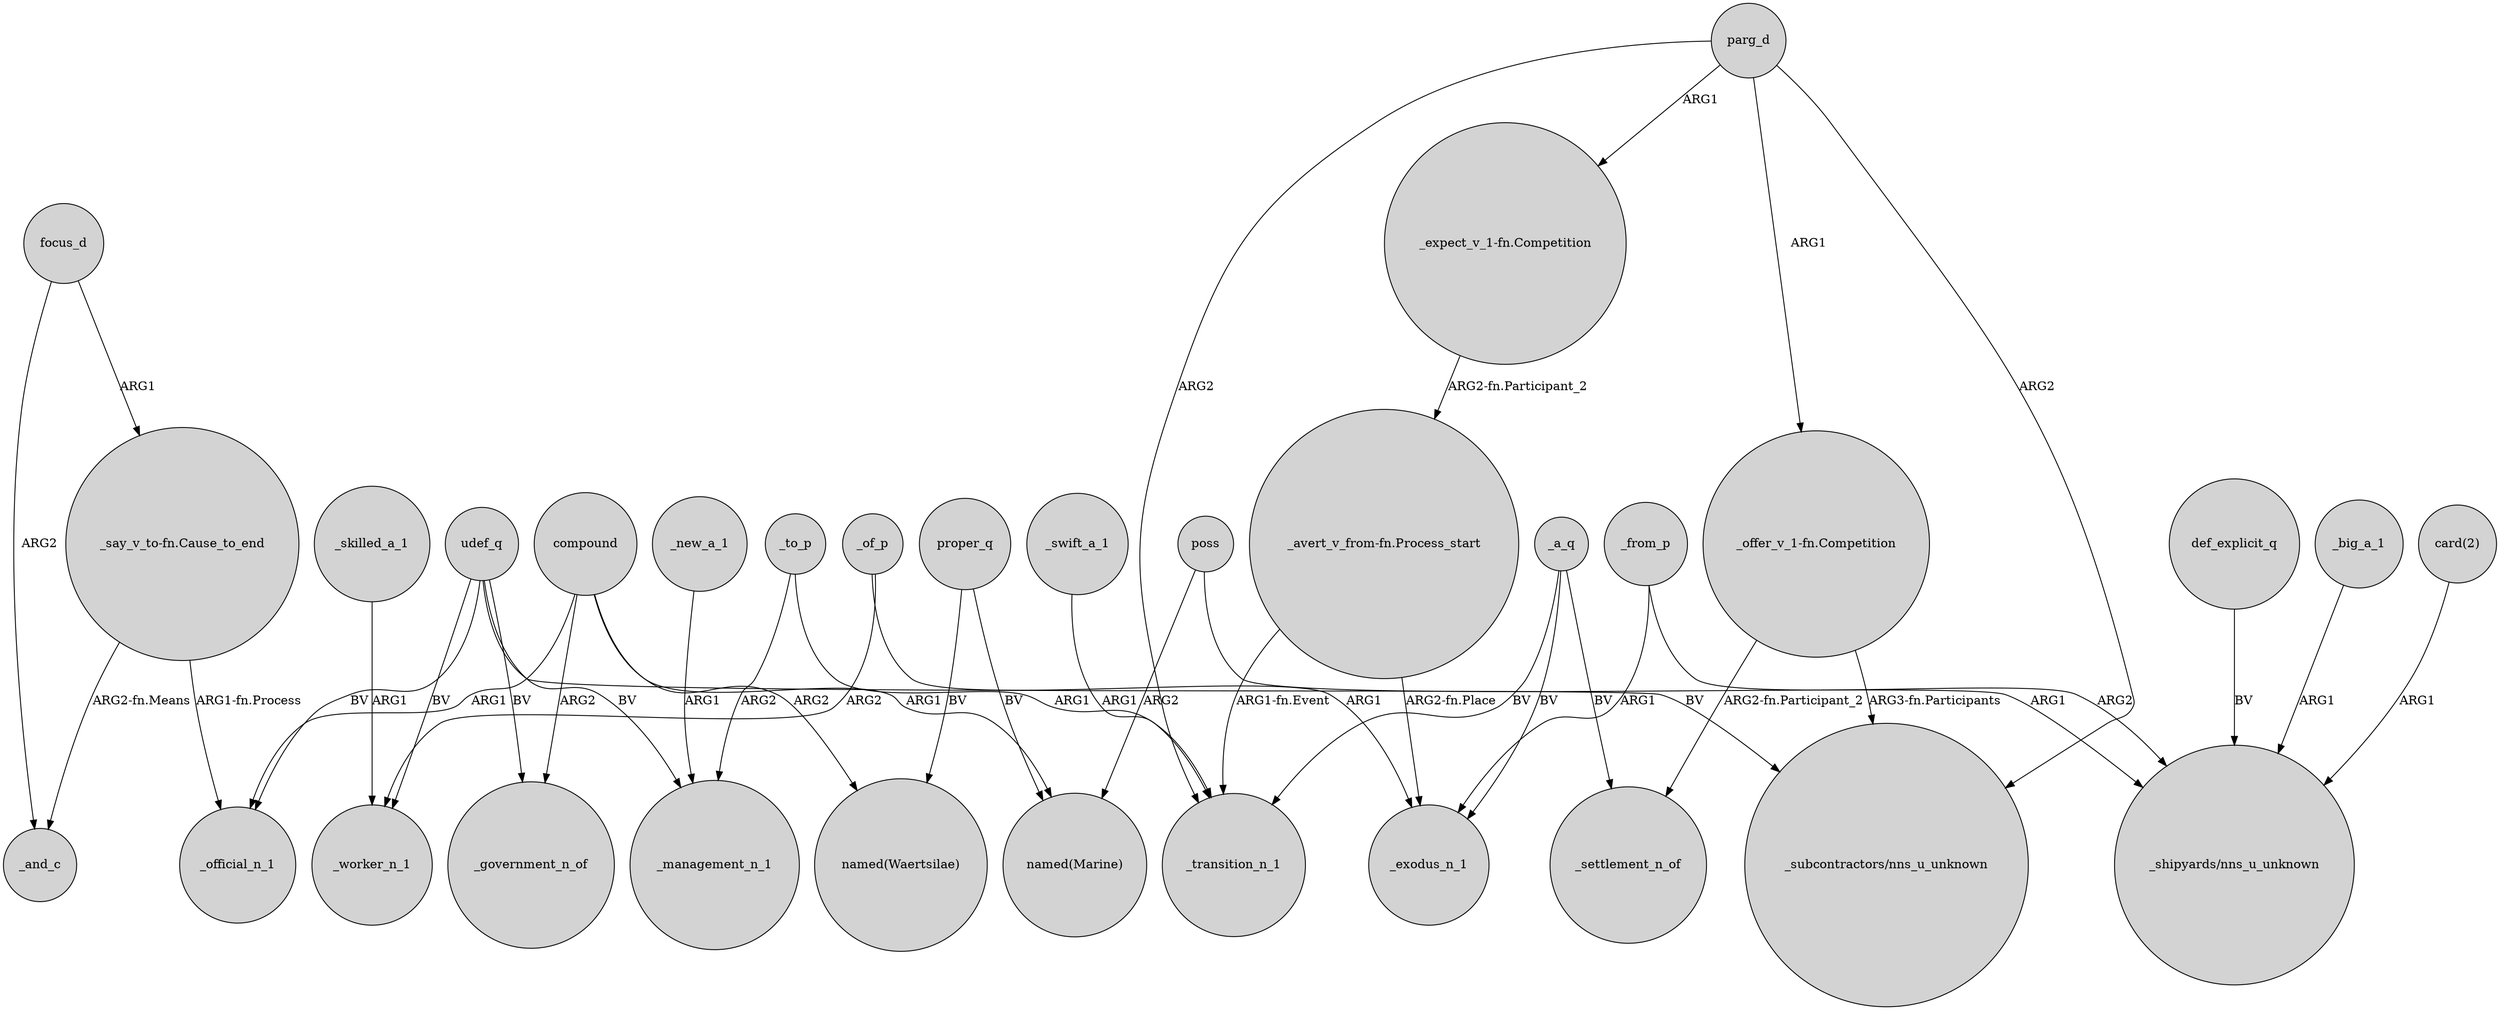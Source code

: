 digraph {
	node [shape=circle style=filled]
	_to_p -> _transition_n_1 [label=ARG1]
	proper_q -> "named(Marine)" [label=BV]
	"_say_v_to-fn.Cause_to_end" -> _official_n_1 [label="ARG1-fn.Process"]
	compound -> _government_n_of [label=ARG2]
	udef_q -> _government_n_of [label=BV]
	"_say_v_to-fn.Cause_to_end" -> _and_c [label="ARG2-fn.Means"]
	poss -> "_shipyards/nns_u_unknown" [label=ARG1]
	focus_d -> "_say_v_to-fn.Cause_to_end" [label=ARG1]
	_of_p -> _exodus_n_1 [label=ARG1]
	_a_q -> _exodus_n_1 [label=BV]
	_of_p -> _worker_n_1 [label=ARG2]
	compound -> "named(Marine)" [label=ARG1]
	poss -> "named(Marine)" [label=ARG2]
	_new_a_1 -> _management_n_1 [label=ARG1]
	_from_p -> "_shipyards/nns_u_unknown" [label=ARG2]
	proper_q -> "named(Waertsilae)" [label=BV]
	"_avert_v_from-fn.Process_start" -> _exodus_n_1 [label="ARG2-fn.Place"]
	parg_d -> _transition_n_1 [label=ARG2]
	udef_q -> _management_n_1 [label=BV]
	_a_q -> _settlement_n_of [label=BV]
	parg_d -> "_offer_v_1-fn.Competition" [label=ARG1]
	_big_a_1 -> "_shipyards/nns_u_unknown" [label=ARG1]
	udef_q -> "_subcontractors/nns_u_unknown" [label=BV]
	udef_q -> _worker_n_1 [label=BV]
	"_offer_v_1-fn.Competition" -> _settlement_n_of [label="ARG2-fn.Participant_2"]
	_from_p -> _exodus_n_1 [label=ARG1]
	compound -> _official_n_1 [label=ARG1]
	_a_q -> _transition_n_1 [label=BV]
	"_offer_v_1-fn.Competition" -> "_subcontractors/nns_u_unknown" [label="ARG3-fn.Participants"]
	"card(2)" -> "_shipyards/nns_u_unknown" [label=ARG1]
	parg_d -> "_expect_v_1-fn.Competition" [label=ARG1]
	_swift_a_1 -> _transition_n_1 [label=ARG1]
	_to_p -> _management_n_1 [label=ARG2]
	_skilled_a_1 -> _worker_n_1 [label=ARG1]
	"_expect_v_1-fn.Competition" -> "_avert_v_from-fn.Process_start" [label="ARG2-fn.Participant_2"]
	def_explicit_q -> "_shipyards/nns_u_unknown" [label=BV]
	"_avert_v_from-fn.Process_start" -> _transition_n_1 [label="ARG1-fn.Event"]
	udef_q -> _official_n_1 [label=BV]
	parg_d -> "_subcontractors/nns_u_unknown" [label=ARG2]
	compound -> "named(Waertsilae)" [label=ARG2]
	focus_d -> _and_c [label=ARG2]
}
